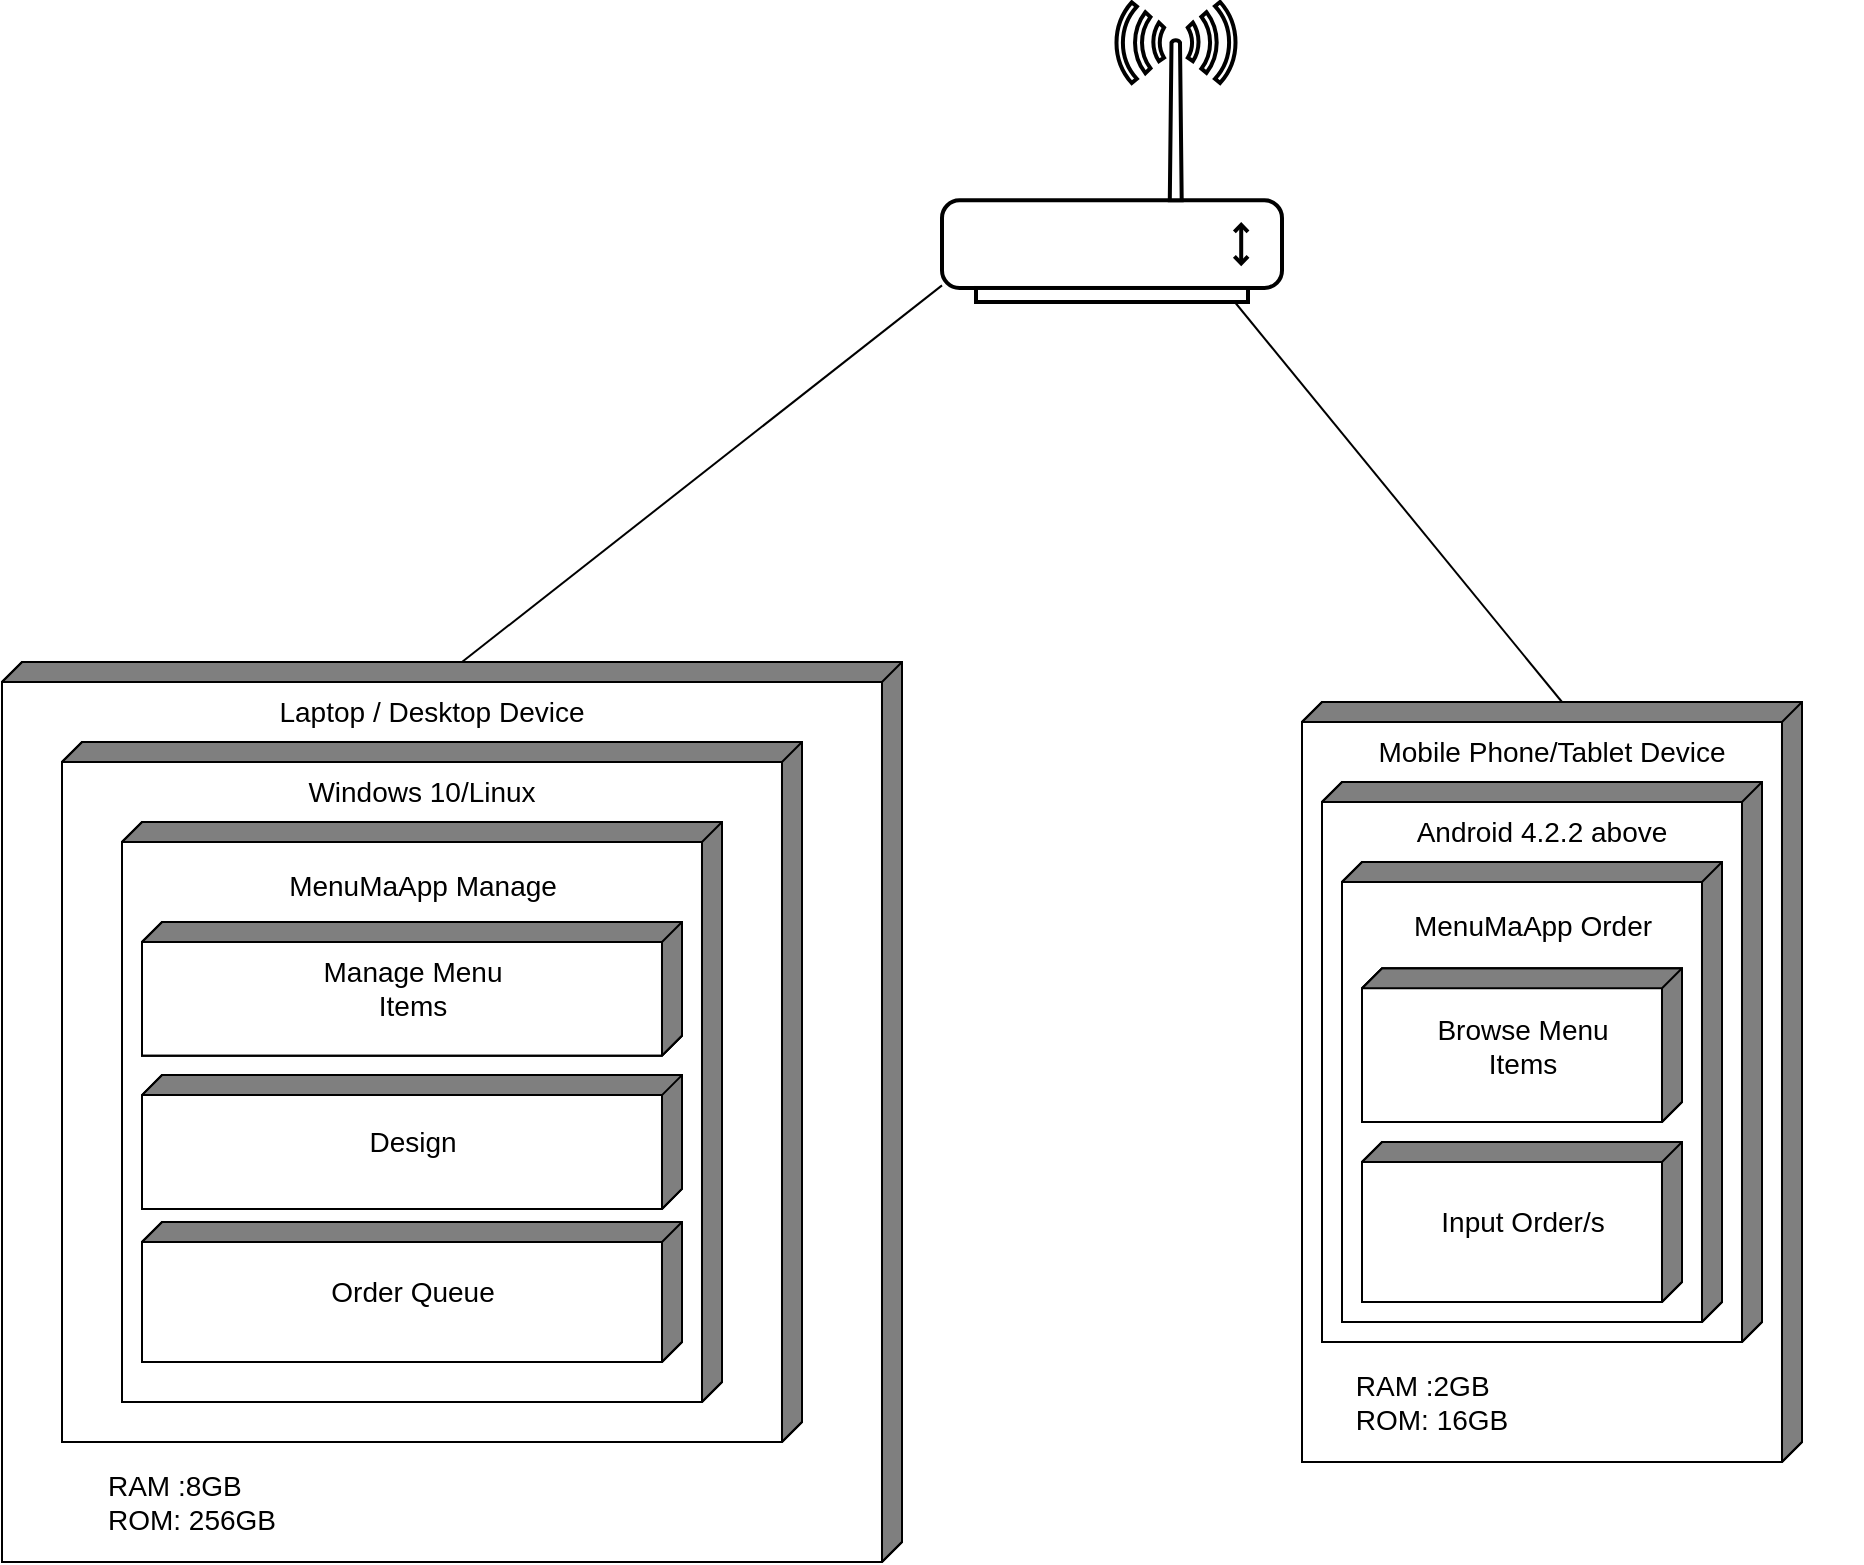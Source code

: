 <mxfile>
    <diagram id="Vfg_s8rGCRNalU27XtB3" name="Page-1">
        <mxGraphModel dx="1105" dy="609" grid="1" gridSize="10" guides="1" tooltips="1" connect="1" arrows="1" fold="1" page="1" pageScale="1" pageWidth="1200" pageHeight="1000" math="0" shadow="0">
            <root>
                <mxCell id="0"/>
                <mxCell id="1" parent="0"/>
                <mxCell id="150" style="edgeStyle=none;html=1;exitX=0;exitY=0;exitDx=220;exitDy=0;exitPerimeter=0;endArrow=none;endFill=0;" edge="1" parent="1" source="115" target="148">
                    <mxGeometry relative="1" as="geometry"/>
                </mxCell>
                <mxCell id="115" value="" style="html=1;dashed=0;whitespace=wrap;shape=mxgraph.dfd.externalEntity;flipH=1;" parent="1" vertex="1">
                    <mxGeometry x="80" y="440" width="450" height="450" as="geometry"/>
                </mxCell>
                <mxCell id="117" value="&lt;font style=&quot;font-size: 14px;&quot;&gt;Laptop / Desktop Device&lt;/font&gt;" style="text;html=1;strokeColor=none;fillColor=none;align=center;verticalAlign=middle;whiteSpace=wrap;rounded=0;" parent="1" vertex="1">
                    <mxGeometry x="120" y="450" width="350" height="30" as="geometry"/>
                </mxCell>
                <mxCell id="118" value="" style="html=1;dashed=0;whitespace=wrap;shape=mxgraph.dfd.externalEntity;fontSize=14;flipH=1;" parent="1" vertex="1">
                    <mxGeometry x="110" y="480" width="370" height="350" as="geometry"/>
                </mxCell>
                <mxCell id="120" value="&lt;div style=&quot;text-align: left;&quot;&gt;&lt;span style=&quot;background-color: initial;&quot;&gt;RAM :8GB&lt;/span&gt;&lt;/div&gt;&lt;div style=&quot;text-align: left;&quot;&gt;&lt;span style=&quot;background-color: initial;&quot;&gt;ROM: 256GB&lt;/span&gt;&lt;/div&gt;" style="text;html=1;strokeColor=none;fillColor=none;align=center;verticalAlign=middle;whiteSpace=wrap;rounded=0;fontSize=14;" parent="1" vertex="1">
                    <mxGeometry x="110" y="830" width="130" height="60" as="geometry"/>
                </mxCell>
                <mxCell id="152" style="edgeStyle=none;html=1;exitX=0;exitY=0;exitDx=120;exitDy=0;exitPerimeter=0;endArrow=none;endFill=0;" edge="1" parent="1" source="128" target="148">
                    <mxGeometry relative="1" as="geometry"/>
                </mxCell>
                <mxCell id="128" value="" style="html=1;dashed=0;whitespace=wrap;shape=mxgraph.dfd.externalEntity;fontSize=14;flipH=1;" parent="1" vertex="1">
                    <mxGeometry x="730" y="460" width="250" height="380" as="geometry"/>
                </mxCell>
                <mxCell id="131" value="&lt;font style=&quot;font-size: 14px;&quot;&gt;Mobile Phone/Tablet Device&lt;/font&gt;" style="text;html=1;strokeColor=none;fillColor=none;align=center;verticalAlign=middle;whiteSpace=wrap;rounded=0;" parent="1" vertex="1">
                    <mxGeometry x="700" y="470" width="310" height="30" as="geometry"/>
                </mxCell>
                <mxCell id="132" value="" style="html=1;dashed=0;whitespace=wrap;shape=mxgraph.dfd.externalEntity;fontSize=14;flipH=1;" parent="1" vertex="1">
                    <mxGeometry x="740" y="500" width="220" height="280" as="geometry"/>
                </mxCell>
                <mxCell id="134" value="&lt;br&gt;MenuMaApp Order" style="html=1;dashed=0;whitespace=wrap;shape=mxgraph.dfd.externalEntity;fontSize=14;flipH=1;verticalAlign=top;" parent="1" vertex="1">
                    <mxGeometry x="750" y="540" width="190" height="230" as="geometry"/>
                </mxCell>
                <mxCell id="135" value="&lt;div style=&quot;text-align: left;&quot;&gt;&lt;span style=&quot;background-color: initial;&quot;&gt;RAM :2GB&lt;/span&gt;&lt;/div&gt;&lt;div style=&quot;text-align: left;&quot;&gt;&lt;span style=&quot;background-color: initial;&quot;&gt;ROM: 16GB&lt;/span&gt;&lt;/div&gt;" style="text;html=1;strokeColor=none;fillColor=none;align=center;verticalAlign=middle;whiteSpace=wrap;rounded=0;fontSize=14;" parent="1" vertex="1">
                    <mxGeometry x="730" y="780" width="130" height="60" as="geometry"/>
                </mxCell>
                <mxCell id="138" value="&lt;span style=&quot;font-size: 14px;&quot;&gt;Windows 10/Linux&lt;/span&gt;" style="text;html=1;strokeColor=none;fillColor=none;align=center;verticalAlign=middle;whiteSpace=wrap;rounded=0;" parent="1" vertex="1">
                    <mxGeometry x="160" y="490" width="260" height="30" as="geometry"/>
                </mxCell>
                <mxCell id="140" value="&lt;br&gt;MenuMaApp Manage" style="html=1;dashed=0;whitespace=wrap;shape=mxgraph.dfd.externalEntity;fontSize=14;flipH=1;align=center;verticalAlign=top;" parent="1" vertex="1">
                    <mxGeometry x="140" y="520" width="300" height="290" as="geometry"/>
                </mxCell>
                <mxCell id="124" value="Design" style="html=1;dashed=0;whitespace=wrap;shape=mxgraph.dfd.externalEntity;fontSize=14;flipH=1;align=center;" parent="1" vertex="1">
                    <mxGeometry x="150" y="646.55" width="270" height="66.9" as="geometry"/>
                </mxCell>
                <mxCell id="126" value="Manage Menu&lt;br&gt;Items" style="html=1;dashed=0;whitespace=wrap;shape=mxgraph.dfd.externalEntity;fontSize=14;flipH=1;align=center;" parent="1" vertex="1">
                    <mxGeometry x="150" y="570" width="270" height="66.9" as="geometry"/>
                </mxCell>
                <mxCell id="141" value="Order Queue" style="html=1;dashed=0;whitespace=wrap;shape=mxgraph.dfd.externalEntity;fontSize=14;flipH=1;align=center;" parent="1" vertex="1">
                    <mxGeometry x="150" y="720" width="270" height="70" as="geometry"/>
                </mxCell>
                <mxCell id="143" value="&lt;font style=&quot;font-size: 14px;&quot;&gt;Android 4.2.2 above&lt;/font&gt;" style="text;html=1;strokeColor=none;fillColor=none;align=center;verticalAlign=middle;whiteSpace=wrap;rounded=0;" parent="1" vertex="1">
                    <mxGeometry x="735" y="510" width="230" height="30" as="geometry"/>
                </mxCell>
                <mxCell id="144" value="Browse Menu&lt;br&gt;Items" style="html=1;dashed=0;whitespace=wrap;shape=mxgraph.dfd.externalEntity;fontSize=14;flipH=1;align=center;" parent="1" vertex="1">
                    <mxGeometry x="760" y="593.1" width="160" height="76.9" as="geometry"/>
                </mxCell>
                <mxCell id="145" value="Input Order/s" style="html=1;dashed=0;whitespace=wrap;shape=mxgraph.dfd.externalEntity;fontSize=14;flipH=1;align=center;" parent="1" vertex="1">
                    <mxGeometry x="760" y="680" width="160" height="80" as="geometry"/>
                </mxCell>
                <mxCell id="148" value="" style="fontColor=#0066CC;verticalAlign=top;verticalLabelPosition=bottom;labelPosition=center;align=center;html=1;outlineConnect=0;fillColor=default;strokeColor=default;gradientColor=none;gradientDirection=north;strokeWidth=2;shape=mxgraph.networks.wireless_modem;fillStyle=solid;" vertex="1" parent="1">
                    <mxGeometry x="550" y="110" width="170" height="150" as="geometry"/>
                </mxCell>
            </root>
        </mxGraphModel>
    </diagram>
</mxfile>